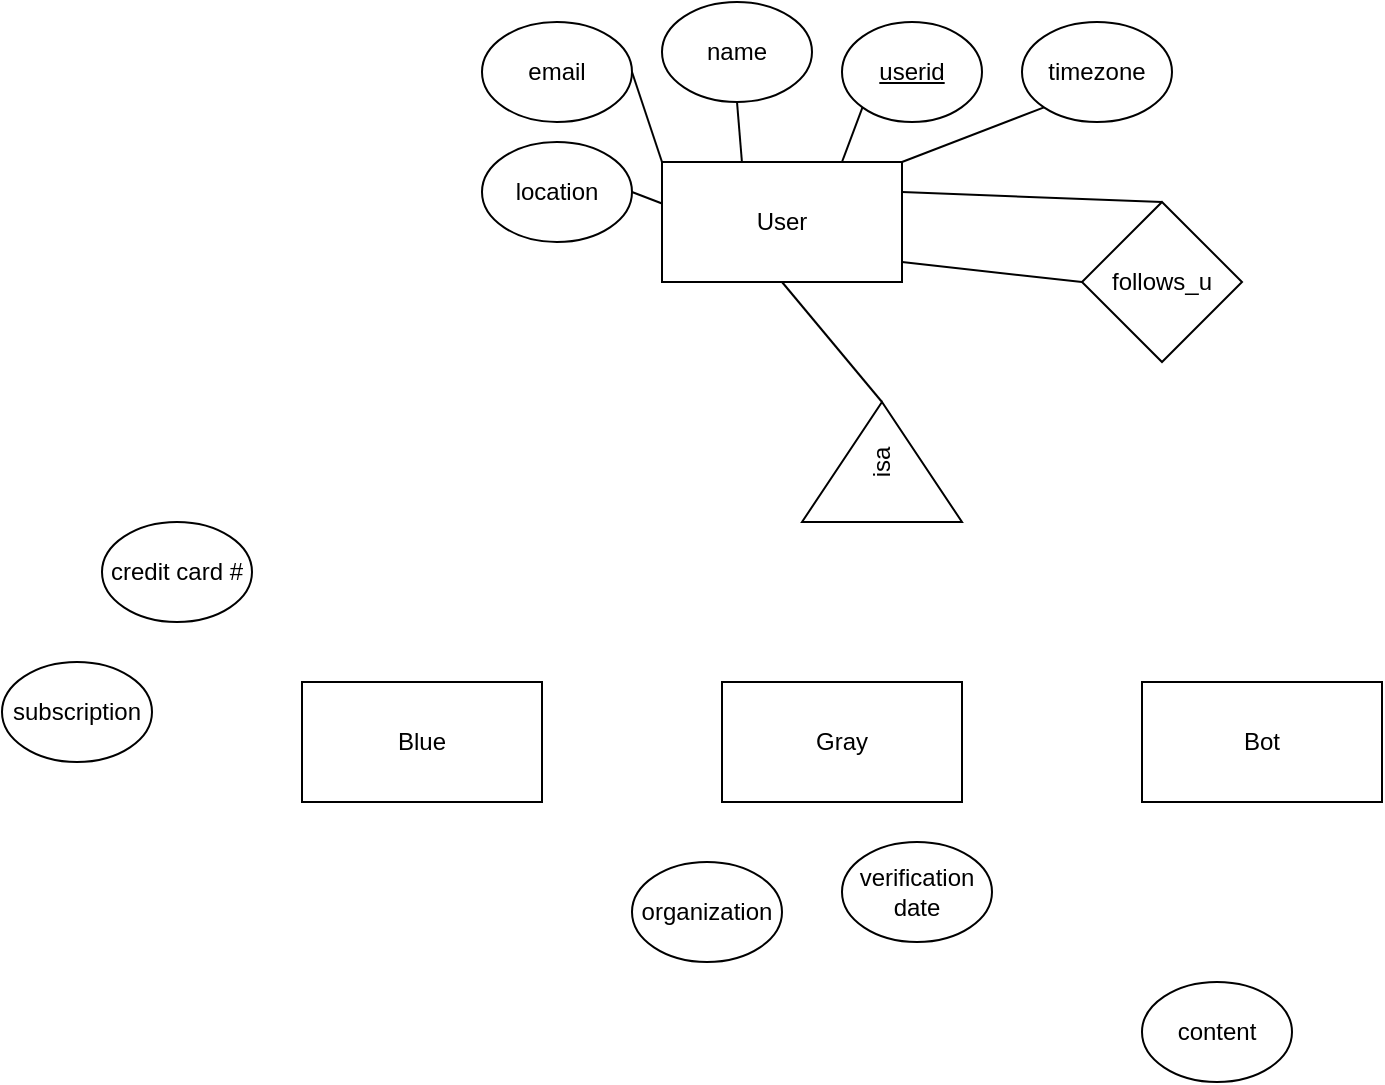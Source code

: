 <mxfile version="21.7.5" type="github">
  <diagram name="Page-1" id="pDb4KdGSy0NqhrSkEqrz">
    <mxGraphModel dx="2947" dy="1804" grid="1" gridSize="10" guides="1" tooltips="1" connect="1" arrows="1" fold="1" page="1" pageScale="1" pageWidth="850" pageHeight="1100" math="0" shadow="0">
      <root>
        <mxCell id="0" />
        <mxCell id="1" parent="0" />
        <mxCell id="DwLo5q6sceBoBFdq7gC3-2" value="User" style="rounded=0;whiteSpace=wrap;html=1;" vertex="1" parent="1">
          <mxGeometry x="-750" y="-840" width="120" height="60" as="geometry" />
        </mxCell>
        <mxCell id="DwLo5q6sceBoBFdq7gC3-4" value="&lt;u&gt;userid&lt;/u&gt;" style="ellipse;whiteSpace=wrap;html=1;" vertex="1" parent="1">
          <mxGeometry x="-660" y="-910" width="70" height="50" as="geometry" />
        </mxCell>
        <mxCell id="DwLo5q6sceBoBFdq7gC3-5" value="name" style="ellipse;whiteSpace=wrap;html=1;" vertex="1" parent="1">
          <mxGeometry x="-750" y="-920" width="75" height="50" as="geometry" />
        </mxCell>
        <mxCell id="DwLo5q6sceBoBFdq7gC3-6" value="location" style="ellipse;whiteSpace=wrap;html=1;" vertex="1" parent="1">
          <mxGeometry x="-840" y="-850" width="75" height="50" as="geometry" />
        </mxCell>
        <mxCell id="DwLo5q6sceBoBFdq7gC3-8" value="timezone" style="ellipse;whiteSpace=wrap;html=1;" vertex="1" parent="1">
          <mxGeometry x="-570" y="-910" width="75" height="50" as="geometry" />
        </mxCell>
        <mxCell id="DwLo5q6sceBoBFdq7gC3-9" value="email" style="ellipse;whiteSpace=wrap;html=1;" vertex="1" parent="1">
          <mxGeometry x="-840" y="-910" width="75" height="50" as="geometry" />
        </mxCell>
        <mxCell id="DwLo5q6sceBoBFdq7gC3-10" value="isa" style="triangle;whiteSpace=wrap;html=1;rotation=-90;" vertex="1" parent="1">
          <mxGeometry x="-670" y="-730" width="60" height="80" as="geometry" />
        </mxCell>
        <mxCell id="DwLo5q6sceBoBFdq7gC3-12" value="Blue" style="rounded=0;whiteSpace=wrap;html=1;" vertex="1" parent="1">
          <mxGeometry x="-930" y="-580" width="120" height="60" as="geometry" />
        </mxCell>
        <mxCell id="DwLo5q6sceBoBFdq7gC3-13" value="Gray" style="rounded=0;whiteSpace=wrap;html=1;" vertex="1" parent="1">
          <mxGeometry x="-720" y="-580" width="120" height="60" as="geometry" />
        </mxCell>
        <mxCell id="DwLo5q6sceBoBFdq7gC3-14" value="Bot" style="rounded=0;whiteSpace=wrap;html=1;" vertex="1" parent="1">
          <mxGeometry x="-510" y="-580" width="120" height="60" as="geometry" />
        </mxCell>
        <mxCell id="DwLo5q6sceBoBFdq7gC3-16" value="follows_u" style="rhombus;whiteSpace=wrap;html=1;" vertex="1" parent="1">
          <mxGeometry x="-540" y="-820" width="80" height="80" as="geometry" />
        </mxCell>
        <mxCell id="DwLo5q6sceBoBFdq7gC3-17" value="" style="endArrow=none;html=1;rounded=0;entryX=0;entryY=0.5;entryDx=0;entryDy=0;" edge="1" parent="1" target="DwLo5q6sceBoBFdq7gC3-16">
          <mxGeometry width="50" height="50" relative="1" as="geometry">
            <mxPoint x="-630" y="-790" as="sourcePoint" />
            <mxPoint x="-580" y="-840" as="targetPoint" />
          </mxGeometry>
        </mxCell>
        <mxCell id="DwLo5q6sceBoBFdq7gC3-18" value="" style="endArrow=none;html=1;rounded=0;exitX=1;exitY=0.25;exitDx=0;exitDy=0;entryX=0.5;entryY=0;entryDx=0;entryDy=0;" edge="1" parent="1" source="DwLo5q6sceBoBFdq7gC3-2" target="DwLo5q6sceBoBFdq7gC3-16">
          <mxGeometry width="50" height="50" relative="1" as="geometry">
            <mxPoint x="-430" y="-770" as="sourcePoint" />
            <mxPoint x="-380" y="-820" as="targetPoint" />
          </mxGeometry>
        </mxCell>
        <mxCell id="DwLo5q6sceBoBFdq7gC3-20" value="" style="endArrow=none;html=1;rounded=0;exitX=1;exitY=0.5;exitDx=0;exitDy=0;entryX=0;entryY=0.346;entryDx=0;entryDy=0;entryPerimeter=0;" edge="1" parent="1" source="DwLo5q6sceBoBFdq7gC3-6" target="DwLo5q6sceBoBFdq7gC3-2">
          <mxGeometry width="50" height="50" relative="1" as="geometry">
            <mxPoint x="-430" y="-770" as="sourcePoint" />
            <mxPoint x="-380" y="-820" as="targetPoint" />
          </mxGeometry>
        </mxCell>
        <mxCell id="DwLo5q6sceBoBFdq7gC3-21" value="" style="endArrow=none;html=1;rounded=0;exitX=0;exitY=1;exitDx=0;exitDy=0;entryX=0.75;entryY=0;entryDx=0;entryDy=0;" edge="1" parent="1" source="DwLo5q6sceBoBFdq7gC3-4" target="DwLo5q6sceBoBFdq7gC3-2">
          <mxGeometry width="50" height="50" relative="1" as="geometry">
            <mxPoint x="-430" y="-770" as="sourcePoint" />
            <mxPoint x="-380" y="-820" as="targetPoint" />
          </mxGeometry>
        </mxCell>
        <mxCell id="DwLo5q6sceBoBFdq7gC3-22" value="" style="endArrow=none;html=1;rounded=0;exitX=0.5;exitY=1;exitDx=0;exitDy=0;entryX=0.333;entryY=-0.002;entryDx=0;entryDy=0;entryPerimeter=0;" edge="1" parent="1" source="DwLo5q6sceBoBFdq7gC3-5" target="DwLo5q6sceBoBFdq7gC3-2">
          <mxGeometry width="50" height="50" relative="1" as="geometry">
            <mxPoint x="-430" y="-770" as="sourcePoint" />
            <mxPoint x="-380" y="-820" as="targetPoint" />
          </mxGeometry>
        </mxCell>
        <mxCell id="DwLo5q6sceBoBFdq7gC3-23" value="" style="endArrow=none;html=1;rounded=0;exitX=1;exitY=0.5;exitDx=0;exitDy=0;entryX=0;entryY=0;entryDx=0;entryDy=0;" edge="1" parent="1" source="DwLo5q6sceBoBFdq7gC3-9" target="DwLo5q6sceBoBFdq7gC3-2">
          <mxGeometry width="50" height="50" relative="1" as="geometry">
            <mxPoint x="-430" y="-770" as="sourcePoint" />
            <mxPoint x="-380" y="-820" as="targetPoint" />
          </mxGeometry>
        </mxCell>
        <mxCell id="DwLo5q6sceBoBFdq7gC3-24" value="" style="endArrow=none;html=1;rounded=0;exitX=0;exitY=1;exitDx=0;exitDy=0;entryX=1;entryY=0;entryDx=0;entryDy=0;" edge="1" parent="1" source="DwLo5q6sceBoBFdq7gC3-8" target="DwLo5q6sceBoBFdq7gC3-2">
          <mxGeometry width="50" height="50" relative="1" as="geometry">
            <mxPoint x="-430" y="-770" as="sourcePoint" />
            <mxPoint x="-380" y="-820" as="targetPoint" />
          </mxGeometry>
        </mxCell>
        <mxCell id="DwLo5q6sceBoBFdq7gC3-25" value="" style="endArrow=none;html=1;rounded=0;exitX=0.5;exitY=1;exitDx=0;exitDy=0;entryX=1;entryY=0.5;entryDx=0;entryDy=0;" edge="1" parent="1" source="DwLo5q6sceBoBFdq7gC3-2" target="DwLo5q6sceBoBFdq7gC3-10">
          <mxGeometry width="50" height="50" relative="1" as="geometry">
            <mxPoint x="-430" y="-770" as="sourcePoint" />
            <mxPoint x="-380" y="-820" as="targetPoint" />
          </mxGeometry>
        </mxCell>
        <mxCell id="DwLo5q6sceBoBFdq7gC3-26" value="credit card #" style="ellipse;whiteSpace=wrap;html=1;" vertex="1" parent="1">
          <mxGeometry x="-1030" y="-660" width="75" height="50" as="geometry" />
        </mxCell>
        <mxCell id="DwLo5q6sceBoBFdq7gC3-27" value="subscription" style="ellipse;whiteSpace=wrap;html=1;" vertex="1" parent="1">
          <mxGeometry x="-1080" y="-590" width="75" height="50" as="geometry" />
        </mxCell>
        <mxCell id="DwLo5q6sceBoBFdq7gC3-28" value="organization" style="ellipse;whiteSpace=wrap;html=1;" vertex="1" parent="1">
          <mxGeometry x="-765" y="-490" width="75" height="50" as="geometry" />
        </mxCell>
        <mxCell id="DwLo5q6sceBoBFdq7gC3-29" value="verification date" style="ellipse;whiteSpace=wrap;html=1;" vertex="1" parent="1">
          <mxGeometry x="-660" y="-500" width="75" height="50" as="geometry" />
        </mxCell>
        <mxCell id="DwLo5q6sceBoBFdq7gC3-30" value="content" style="ellipse;whiteSpace=wrap;html=1;" vertex="1" parent="1">
          <mxGeometry x="-510" y="-430" width="75" height="50" as="geometry" />
        </mxCell>
      </root>
    </mxGraphModel>
  </diagram>
</mxfile>
